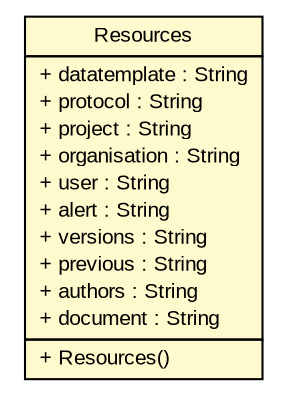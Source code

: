 #!/usr/local/bin/dot
#
# Class diagram 
# Generated by UmlGraph version 4.6 (http://www.spinellis.gr/sw/umlgraph)
#

digraph G {
	edge [fontname="arial",fontsize=10,labelfontname="arial",labelfontsize=10];
	node [fontname="arial",fontsize=10,shape=plaintext];
	// net.toxbank.client.Resources
	c817 [label=<<table border="0" cellborder="1" cellspacing="0" cellpadding="2" port="p" bgcolor="lemonChiffon" href="./Resources.html">
		<tr><td><table border="0" cellspacing="0" cellpadding="1">
			<tr><td> Resources </td></tr>
		</table></td></tr>
		<tr><td><table border="0" cellspacing="0" cellpadding="1">
			<tr><td align="left"> + datatemplate : String </td></tr>
			<tr><td align="left"> + protocol : String </td></tr>
			<tr><td align="left"> + project : String </td></tr>
			<tr><td align="left"> + organisation : String </td></tr>
			<tr><td align="left"> + user : String </td></tr>
			<tr><td align="left"> + alert : String </td></tr>
			<tr><td align="left"> + versions : String </td></tr>
			<tr><td align="left"> + previous : String </td></tr>
			<tr><td align="left"> + authors : String </td></tr>
			<tr><td align="left"> + document : String </td></tr>
		</table></td></tr>
		<tr><td><table border="0" cellspacing="0" cellpadding="1">
			<tr><td align="left"> + Resources() </td></tr>
		</table></td></tr>
		</table>>, fontname="arial", fontcolor="black", fontsize=10.0];
}

